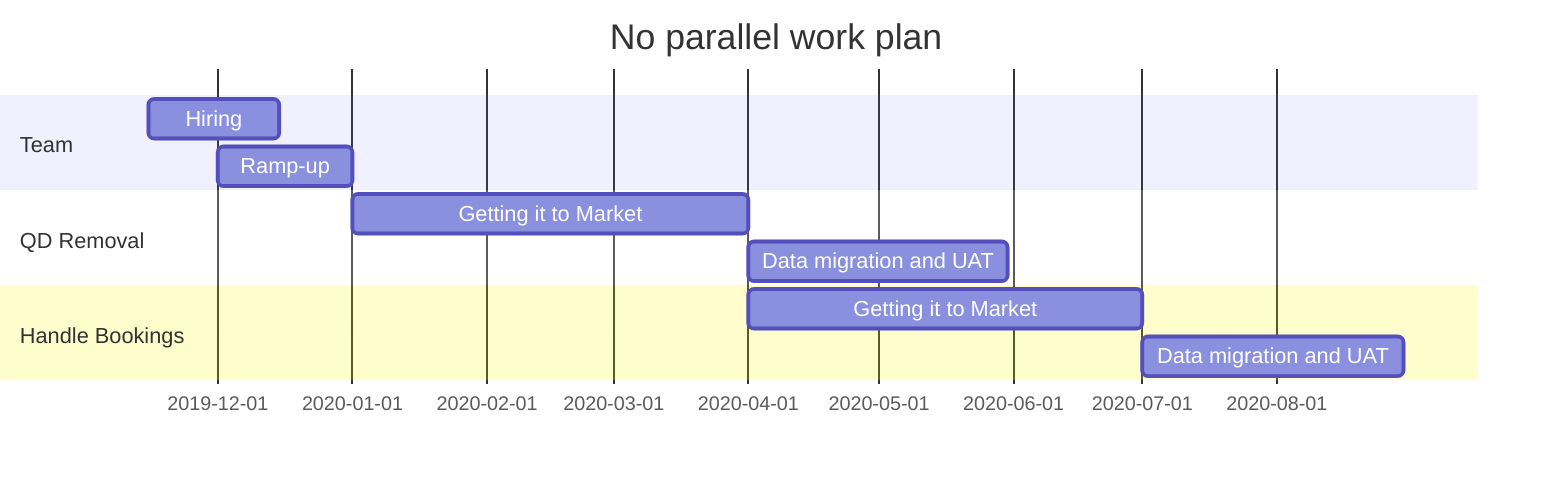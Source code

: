 gantt
    title No parallel work plan
    dateFormat  YYYY-MM-DD
    section Team
    Hiring :2019-11-15, 30d
    Ramp-up :2019-12-01, 31d
    section QD Removal
    Getting it to Market :91d
    Data migration and UAT :2020-04-01, 60d
    section Handle Bookings
    Getting it to Market : 2020-04-01, 91d
    Data migration and UAT :60d